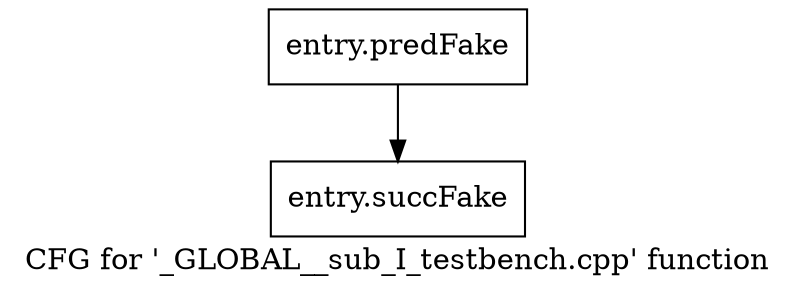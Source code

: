 digraph "CFG for '_GLOBAL__sub_I_testbench.cpp' function" {
	label="CFG for '_GLOBAL__sub_I_testbench.cpp' function";

	Node0x421bd00 [shape=record,filename="../../../testbench.cpp",linenumber="0",label="{entry.predFake}"];
	Node0x421bd00 -> Node0x41ecab0[ callList="" memoryops="" filename="../../../testbench.cpp" execusionnum="0"];
	Node0x41ecab0 [shape=record,filename="",linenumber="",label="{entry.succFake}"];
}
